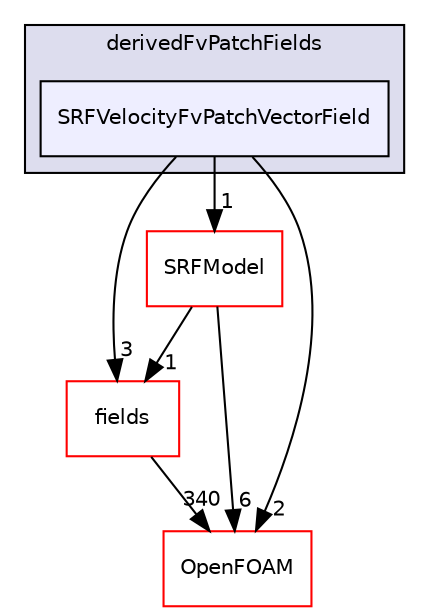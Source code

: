 digraph "src/finiteVolume/cfdTools/general/SRF/derivedFvPatchFields/SRFVelocityFvPatchVectorField" {
  bgcolor=transparent;
  compound=true
  node [ fontsize="10", fontname="Helvetica"];
  edge [ labelfontsize="10", labelfontname="Helvetica"];
  subgraph clusterdir_e6c8430525c77a3f3bc12a1936999b76 {
    graph [ bgcolor="#ddddee", pencolor="black", label="derivedFvPatchFields" fontname="Helvetica", fontsize="10", URL="dir_e6c8430525c77a3f3bc12a1936999b76.html"]
  dir_1583588c41ef834382cf4e6ad435ebe2 [shape=box, label="SRFVelocityFvPatchVectorField", style="filled", fillcolor="#eeeeff", pencolor="black", URL="dir_1583588c41ef834382cf4e6ad435ebe2.html"];
  }
  dir_25ab4a83a983f7bb7a38b7f63bb141b7 [shape=box label="fields" color="red" URL="dir_25ab4a83a983f7bb7a38b7f63bb141b7.html"];
  dir_d3c6f5247a3bbdb19cd7c66f286a8e07 [shape=box label="SRFModel" color="red" URL="dir_d3c6f5247a3bbdb19cd7c66f286a8e07.html"];
  dir_c5473ff19b20e6ec4dfe5c310b3778a8 [shape=box label="OpenFOAM" color="red" URL="dir_c5473ff19b20e6ec4dfe5c310b3778a8.html"];
  dir_25ab4a83a983f7bb7a38b7f63bb141b7->dir_c5473ff19b20e6ec4dfe5c310b3778a8 [headlabel="340", labeldistance=1.5 headhref="dir_000936_001896.html"];
  dir_d3c6f5247a3bbdb19cd7c66f286a8e07->dir_25ab4a83a983f7bb7a38b7f63bb141b7 [headlabel="1", labeldistance=1.5 headhref="dir_000928_000936.html"];
  dir_d3c6f5247a3bbdb19cd7c66f286a8e07->dir_c5473ff19b20e6ec4dfe5c310b3778a8 [headlabel="6", labeldistance=1.5 headhref="dir_000928_001896.html"];
  dir_1583588c41ef834382cf4e6ad435ebe2->dir_25ab4a83a983f7bb7a38b7f63bb141b7 [headlabel="3", labeldistance=1.5 headhref="dir_000926_000936.html"];
  dir_1583588c41ef834382cf4e6ad435ebe2->dir_d3c6f5247a3bbdb19cd7c66f286a8e07 [headlabel="1", labeldistance=1.5 headhref="dir_000926_000928.html"];
  dir_1583588c41ef834382cf4e6ad435ebe2->dir_c5473ff19b20e6ec4dfe5c310b3778a8 [headlabel="2", labeldistance=1.5 headhref="dir_000926_001896.html"];
}
